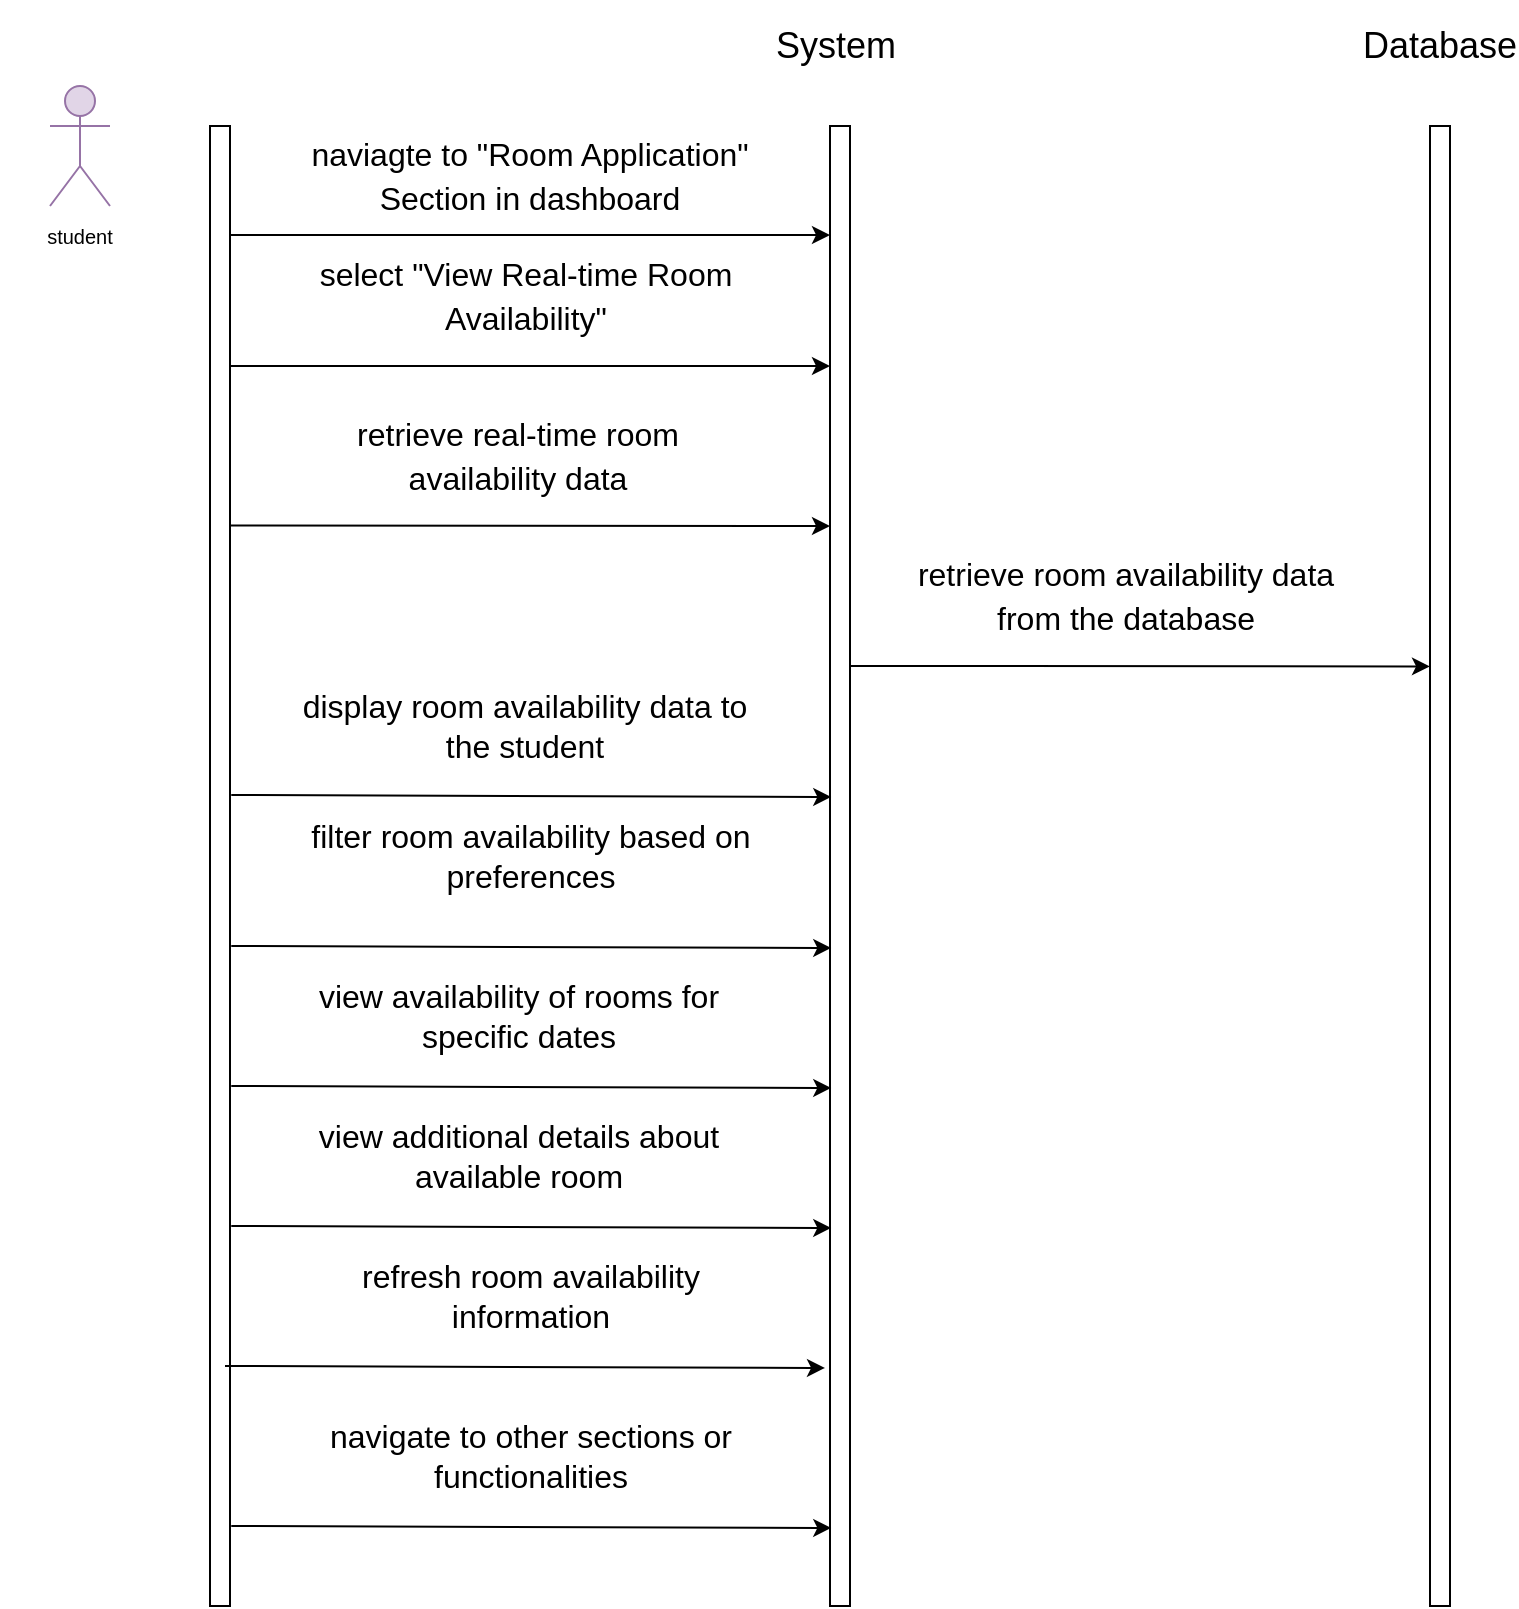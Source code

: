 <mxfile>
    <diagram id="f-QznPXC7YRrhK_ccSgH" name="Page-1">
        <mxGraphModel dx="576" dy="432" grid="1" gridSize="10" guides="1" tooltips="1" connect="1" arrows="1" fold="1" page="1" pageScale="1" pageWidth="850" pageHeight="1100" background="#FFFFFF" math="0" shadow="0">
            <root>
                <mxCell id="0"/>
                <mxCell id="1" parent="0"/>
                <mxCell id="34" value="" style="rounded=0;whiteSpace=wrap;html=1;" parent="1" vertex="1">
                    <mxGeometry x="130" y="80" width="10" height="740" as="geometry"/>
                </mxCell>
                <mxCell id="35" value="" style="shape=umlActor;verticalLabelPosition=bottom;verticalAlign=top;html=1;outlineConnect=0;fontSize=10;fillColor=#e1d5e7;strokeColor=#9673a6;" parent="1" vertex="1">
                    <mxGeometry x="50" y="60" width="30" height="60" as="geometry"/>
                </mxCell>
                <mxCell id="36" value="student" style="text;html=1;align=center;verticalAlign=middle;whiteSpace=wrap;rounded=0;fontSize=10;" parent="1" vertex="1">
                    <mxGeometry x="25" y="120" width="80" height="30" as="geometry"/>
                </mxCell>
                <mxCell id="37" value="" style="rounded=0;whiteSpace=wrap;html=1;" parent="1" vertex="1">
                    <mxGeometry x="440" y="80" width="10" height="740" as="geometry"/>
                </mxCell>
                <mxCell id="38" value="" style="rounded=0;whiteSpace=wrap;html=1;" parent="1" vertex="1">
                    <mxGeometry x="740" y="80" width="10" height="740" as="geometry"/>
                </mxCell>
                <mxCell id="39" value="&lt;font style=&quot;font-size: 18px;&quot;&gt;System&amp;nbsp;&lt;/font&gt;" style="text;html=1;strokeColor=none;fillColor=none;align=center;verticalAlign=middle;whiteSpace=wrap;rounded=0;fontSize=10;" parent="1" vertex="1">
                    <mxGeometry x="402.5" y="17.5" width="85" height="45" as="geometry"/>
                </mxCell>
                <mxCell id="40" value="Database" style="text;html=1;strokeColor=none;fillColor=none;align=center;verticalAlign=middle;whiteSpace=wrap;rounded=0;fontSize=18;" parent="1" vertex="1">
                    <mxGeometry x="715" y="25" width="60" height="30" as="geometry"/>
                </mxCell>
                <mxCell id="41" value="&lt;span style=&quot;font-size: 16px;&quot;&gt;naviagte to &quot;Room Application&quot; Section in dashboard&lt;/span&gt;" style="text;html=1;strokeColor=none;fillColor=none;align=center;verticalAlign=middle;whiteSpace=wrap;rounded=0;fontSize=18;" parent="1" vertex="1">
                    <mxGeometry x="171.25" y="90" width="237.5" height="30" as="geometry"/>
                </mxCell>
                <mxCell id="42" value="" style="endArrow=classic;html=1;fontSize=18;" parent="1" edge="1">
                    <mxGeometry width="50" height="50" relative="1" as="geometry">
                        <mxPoint x="140" y="200" as="sourcePoint"/>
                        <mxPoint x="440" y="200" as="targetPoint"/>
                    </mxGeometry>
                </mxCell>
                <mxCell id="43" value="&lt;span style=&quot;font-size: 16px;&quot;&gt;select &quot;View Real-time Room Availability&quot;&lt;/span&gt;" style="text;html=1;strokeColor=none;fillColor=none;align=center;verticalAlign=middle;whiteSpace=wrap;rounded=0;fontSize=18;" parent="1" vertex="1">
                    <mxGeometry x="182.5" y="150" width="210" height="30" as="geometry"/>
                </mxCell>
                <mxCell id="44" value="&lt;span style=&quot;font-size: 16px;&quot;&gt;retrieve real-time room availability data&lt;/span&gt;" style="text;html=1;strokeColor=none;fillColor=none;align=center;verticalAlign=middle;whiteSpace=wrap;rounded=0;fontSize=18;" parent="1" vertex="1">
                    <mxGeometry x="176.25" y="230" width="216.25" height="30" as="geometry"/>
                </mxCell>
                <mxCell id="45" value="display room availability data to the student" style="text;html=1;align=center;verticalAlign=middle;whiteSpace=wrap;rounded=0;fontSize=16;" parent="1" vertex="1">
                    <mxGeometry x="166.25" y="365" width="242.5" height="30" as="geometry"/>
                </mxCell>
                <mxCell id="46" value="&lt;span style=&quot;font-size: 16px;&quot;&gt;retrieve room availability data from the database&lt;/span&gt;" style="text;html=1;strokeColor=none;fillColor=none;align=center;verticalAlign=middle;whiteSpace=wrap;rounded=0;fontSize=18;" parent="1" vertex="1">
                    <mxGeometry x="480" y="300" width="216.25" height="30" as="geometry"/>
                </mxCell>
                <mxCell id="47" value="" style="endArrow=classic;html=1;fontSize=18;" parent="1" edge="1">
                    <mxGeometry width="50" height="50" relative="1" as="geometry">
                        <mxPoint x="140" y="134.5" as="sourcePoint"/>
                        <mxPoint x="440" y="134.5" as="targetPoint"/>
                    </mxGeometry>
                </mxCell>
                <mxCell id="48" value="filter room availability based on preferences" style="text;html=1;align=center;verticalAlign=middle;whiteSpace=wrap;rounded=0;fontSize=16;" parent="1" vertex="1">
                    <mxGeometry x="169.38" y="430" width="242.5" height="30" as="geometry"/>
                </mxCell>
                <mxCell id="49" value="view additional details about available room" style="text;html=1;strokeColor=none;fillColor=none;align=center;verticalAlign=middle;whiteSpace=wrap;rounded=0;fontSize=16;" parent="1" vertex="1">
                    <mxGeometry x="163.13" y="580" width="242.5" height="30" as="geometry"/>
                </mxCell>
                <mxCell id="52" value="" style="endArrow=classic;html=1;fontSize=18;exitX=1;exitY=0.27;exitDx=0;exitDy=0;exitPerimeter=0;" parent="1" source="34" edge="1">
                    <mxGeometry width="50" height="50" relative="1" as="geometry">
                        <mxPoint x="150" y="280.0" as="sourcePoint"/>
                        <mxPoint x="440" y="280" as="targetPoint"/>
                    </mxGeometry>
                </mxCell>
                <mxCell id="53" value="" style="endArrow=classic;html=1;fontSize=18;exitX=1;exitY=0.678;exitDx=0;exitDy=0;exitPerimeter=0;" parent="1" edge="1">
                    <mxGeometry width="50" height="50" relative="1" as="geometry">
                        <mxPoint x="140.63" y="560" as="sourcePoint"/>
                        <mxPoint x="440.63" y="560.98" as="targetPoint"/>
                    </mxGeometry>
                </mxCell>
                <mxCell id="54" value="view availability of rooms for specific dates" style="text;html=1;align=center;verticalAlign=middle;whiteSpace=wrap;rounded=0;fontSize=16;" parent="1" vertex="1">
                    <mxGeometry x="163.13" y="510" width="242.5" height="30" as="geometry"/>
                </mxCell>
                <mxCell id="55" value="" style="endArrow=classic;html=1;fontSize=18;exitX=1;exitY=0.678;exitDx=0;exitDy=0;exitPerimeter=0;" parent="1" edge="1">
                    <mxGeometry width="50" height="50" relative="1" as="geometry">
                        <mxPoint x="140.63" y="414.5" as="sourcePoint"/>
                        <mxPoint x="440.63" y="415.48" as="targetPoint"/>
                    </mxGeometry>
                </mxCell>
                <mxCell id="56" value="" style="endArrow=classic;html=1;fontSize=18;exitX=1;exitY=0.678;exitDx=0;exitDy=0;exitPerimeter=0;" parent="1" edge="1">
                    <mxGeometry width="50" height="50" relative="1" as="geometry">
                        <mxPoint x="140.63" y="490" as="sourcePoint"/>
                        <mxPoint x="440.63" y="490.98" as="targetPoint"/>
                    </mxGeometry>
                </mxCell>
                <mxCell id="57" value="refresh room availability information" style="text;html=1;strokeColor=none;fillColor=none;align=center;verticalAlign=middle;whiteSpace=wrap;rounded=0;fontSize=16;" parent="1" vertex="1">
                    <mxGeometry x="168.75" y="650" width="242.5" height="30" as="geometry"/>
                </mxCell>
                <mxCell id="60" value="" style="endArrow=classic;html=1;fontSize=18;exitX=1;exitY=0.678;exitDx=0;exitDy=0;exitPerimeter=0;" parent="1" edge="1">
                    <mxGeometry width="50" height="50" relative="1" as="geometry">
                        <mxPoint x="140.63" y="630" as="sourcePoint"/>
                        <mxPoint x="440.63" y="630.98" as="targetPoint"/>
                    </mxGeometry>
                </mxCell>
                <mxCell id="61" value="" style="endArrow=classic;html=1;fontSize=18;exitX=1;exitY=0.678;exitDx=0;exitDy=0;exitPerimeter=0;" parent="1" edge="1">
                    <mxGeometry width="50" height="50" relative="1" as="geometry">
                        <mxPoint x="137.5" y="700" as="sourcePoint"/>
                        <mxPoint x="437.5" y="700.98" as="targetPoint"/>
                    </mxGeometry>
                </mxCell>
                <mxCell id="62" value="navigate to other sections or functionalities" style="text;html=1;strokeColor=none;fillColor=none;align=center;verticalAlign=middle;whiteSpace=wrap;rounded=0;fontSize=16;" parent="1" vertex="1">
                    <mxGeometry x="169.38" y="730" width="242.5" height="30" as="geometry"/>
                </mxCell>
                <mxCell id="63" value="" style="endArrow=classic;html=1;fontSize=18;exitX=1;exitY=0.678;exitDx=0;exitDy=0;exitPerimeter=0;" parent="1" edge="1">
                    <mxGeometry width="50" height="50" relative="1" as="geometry">
                        <mxPoint x="140.63" y="780" as="sourcePoint"/>
                        <mxPoint x="440.63" y="780.98" as="targetPoint"/>
                    </mxGeometry>
                </mxCell>
                <mxCell id="66" value="" style="endArrow=classic;html=1;fontSize=18;" parent="1" edge="1">
                    <mxGeometry width="50" height="50" relative="1" as="geometry">
                        <mxPoint x="450" y="350" as="sourcePoint"/>
                        <mxPoint x="740" y="350.2" as="targetPoint"/>
                    </mxGeometry>
                </mxCell>
            </root>
        </mxGraphModel>
    </diagram>
</mxfile>